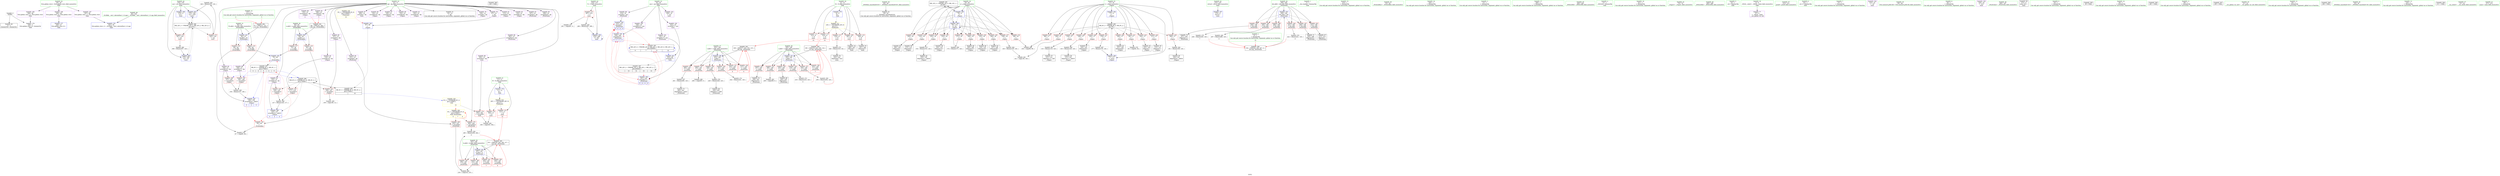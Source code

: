 digraph "SVFG" {
	label="SVFG";

	Node0x5573a78e81b0 [shape=record,color=grey,label="{NodeID: 0\nNullPtr}"];
	Node0x5573a78e81b0 -> Node0x5573a78f61d0[style=solid];
	Node0x5573a78e81b0 -> Node0x5573a78fdd70[style=solid];
	Node0x5573a78f9d60 [shape=record,color=grey,label="{NodeID: 263\n326 = Binary(325, 120, )\n}"];
	Node0x5573a78f9d60 -> Node0x5573a78f90b0[style=solid];
	Node0x5573a78fde70 [shape=record,color=blue,label="{NodeID: 180\n58\<--56\nn.addr\<--n\n_Z5checkRxx\n}"];
	Node0x5573a78fde70 -> Node0x5573a78fa980[style=dashed];
	Node0x5573a78fde70 -> Node0x5573a78faa50[style=dashed];
	Node0x5573a78f5990 [shape=record,color=purple,label="{NodeID: 97\n299\<--14\narrayidx\<--dp\nmain\n}"];
	Node0x5573a78f31a0 [shape=record,color=green,label="{NodeID: 14\n137\<--1\n\<--dummyObj\nCan only get source location for instruction, argument, global var or function.|{<s0>4|<s1>5}}"];
	Node0x5573a78f31a0:s0 -> Node0x5573a7927530[style=solid,color=red];
	Node0x5573a78f31a0:s1 -> Node0x5573a7927530[style=solid,color=red];
	Node0x5573a79271b0 [shape=record,color=black,label="{NodeID: 360\n330 = PHI()\n}"];
	Node0x5573a7906320 [shape=record,color=grey,label="{NodeID: 277\n291 = cmp(287, 9, )\n}"];
	Node0x5573a78f8a30 [shape=record,color=blue,label="{NodeID: 194\n214\<--216\narrayidx\<--\n_Z5solveiixi\n|{<s0>6|<s1>6|<s2>6|<s3>6}}"];
	Node0x5573a78f8a30:s0 -> Node0x5573a78f8a30[style=dashed,color=red];
	Node0x5573a78f8a30:s1 -> Node0x5573a78f8b00[style=dashed,color=red];
	Node0x5573a78f8a30:s2 -> Node0x5573a78f8bd0[style=dashed,color=red];
	Node0x5573a78f8a30:s3 -> Node0x5573a7912780[style=dashed,color=red];
	Node0x5573a78f5530 [shape=record,color=red,label="{NodeID: 111\n315\<--8\n\<--N\nmain\n|{<s0>14}}"];
	Node0x5573a78f5530:s0 -> Node0x5573a79276b0[style=solid,color=red];
	Node0x5573a78f3ec0 [shape=record,color=green,label="{NodeID: 28\n40\<--46\n_ZNSt8ios_base4InitD1Ev\<--_ZNSt8ios_base4InitD1Ev_field_insensitive\n}"];
	Node0x5573a78f3ec0 -> Node0x5573a78f64a0[style=solid];
	Node0x5573a7911d80 [shape=record,color=black,label="{NodeID: 291\nMR_10V_2 = PHI(MR_10V_4, MR_10V_1, )\npts\{80 \}\n}"];
	Node0x5573a7911d80 -> Node0x5573a78fe280[style=dashed];
	Node0x5573a78fb0d0 [shape=record,color=red,label="{NodeID: 125\n118\<--77\n\<--i\n_Z3gaov\n}"];
	Node0x5573a78fb0d0 -> Node0x5573a78f9a60[style=solid];
	Node0x5573a78f4b40 [shape=record,color=green,label="{NodeID: 42\n274\<--275\nretval\<--retval_field_insensitive\nmain\n}"];
	Node0x5573a78f4b40 -> Node0x5573a78f8ca0[style=solid];
	Node0x5573a78fbc30 [shape=record,color=red,label="{NodeID: 139\n153\<--79\n\<--j\n_Z3gaov\n}"];
	Node0x5573a78fbc30 -> Node0x5573a7905a20[style=solid];
	Node0x5573a78f6810 [shape=record,color=black,label="{NodeID: 56\n115\<--114\nidxprom9\<--\n_Z3gaov\n}"];
	Node0x5573a78fc790 [shape=record,color=red,label="{NodeID: 153\n208\<--195\n\<--r.addr\n_Z5solveiixi\n}"];
	Node0x5573a78fc790 -> Node0x5573a7906c20[style=solid];
	Node0x5573a78f7370 [shape=record,color=black,label="{NodeID: 70\n237\<--236\nidxprom11\<--\n_Z5solveiixi\n}"];
	Node0x5573a78fd2f0 [shape=record,color=red,label="{NodeID: 167\n249\<--199\n\<--idx.addr\n_Z5solveiixi\n}"];
	Node0x5573a78fd2f0 -> Node0x5573a78f7440[style=solid];
	Node0x5573a78f7ed0 [shape=record,color=purple,label="{NodeID: 84\n125\<--14\narrayidx14\<--dp\n_Z3gaov\n}"];
	Node0x5573a78f7ed0 -> Node0x5573a78fc040[style=solid];
	Node0x5573a78f7ed0 -> Node0x5573a78fe350[style=solid];
	Node0x5573a78f22a0 [shape=record,color=green,label="{NodeID: 1\n7\<--1\n__dso_handle\<--dummyObj\nGlob }"];
	Node0x5573a78f9ee0 [shape=record,color=grey,label="{NodeID: 264\n140 = Binary(139, 120, )\n}"];
	Node0x5573a78f9ee0 -> Node0x5573a7906920[style=solid];
	Node0x5573a78fdf40 [shape=record,color=blue,label="{NodeID: 181\n60\<--57\nM.addr\<--M\n_Z5checkRxx\n}"];
	Node0x5573a78fdf40 -> Node0x5573a78fab20[style=dashed];
	Node0x5573a78fdf40 -> Node0x5573a78fabf0[style=dashed];
	Node0x5573a78f5a60 [shape=record,color=purple,label="{NodeID: 98\n302\<--14\narrayidx4\<--dp\nmain\n}"];
	Node0x5573a78f5a60 -> Node0x5573a78fd8a0[style=solid];
	Node0x5573a78f3230 [shape=record,color=green,label="{NodeID: 15\n216\<--1\n\<--dummyObj\nCan only get source location for instruction, argument, global var or function.}"];
	Node0x5573a79272b0 [shape=record,color=black,label="{NodeID: 361\n56 = PHI(135, 166, )\n0th arg _Z5checkRxx }"];
	Node0x5573a79272b0 -> Node0x5573a78fde70[style=solid];
	Node0x5573a79064a0 [shape=record,color=grey,label="{NodeID: 278\n67 = cmp(65, 66, )\n}"];
	Node0x5573a78f8b00 [shape=record,color=blue,label="{NodeID: 195\n238\<--240\narrayidx12\<--\n_Z5solveiixi\n|{<s0>7|<s1>7|<s2>7|<s3>7}}"];
	Node0x5573a78f8b00:s0 -> Node0x5573a78f8a30[style=dashed,color=red];
	Node0x5573a78f8b00:s1 -> Node0x5573a78f8b00[style=dashed,color=red];
	Node0x5573a78f8b00:s2 -> Node0x5573a78f8bd0[style=dashed,color=red];
	Node0x5573a78f8b00:s3 -> Node0x5573a7912780[style=dashed,color=red];
	Node0x5573a78f5600 [shape=record,color=red,label="{NodeID: 112\n316\<--8\n\<--N\nmain\n|{<s0>14}}"];
	Node0x5573a78f5600:s0 -> Node0x5573a79279d0[style=solid,color=red];
	Node0x5573a78f3fc0 [shape=record,color=green,label="{NodeID: 29\n53\<--54\n_Z5checkRxx\<--_Z5checkRxx_field_insensitive\n}"];
	Node0x5573a7912280 [shape=record,color=black,label="{NodeID: 292\nMR_6V_3 = PHI(MR_6V_4, MR_6V_2, )\npts\{170000 \}\n|{|<s1>10}}"];
	Node0x5573a7912280 -> Node0x5573a7911380[style=dashed];
	Node0x5573a7912280:s1 -> Node0x5573a7919870[style=dashed,color=blue];
	Node0x5573a78fb1a0 [shape=record,color=red,label="{NodeID: 126\n129\<--77\n\<--i\n_Z3gaov\n}"];
	Node0x5573a78fb1a0 -> Node0x5573a78fa1e0[style=solid];
	Node0x5573a78f4c10 [shape=record,color=green,label="{NodeID: 43\n276\<--277\nT\<--T_field_insensitive\nmain\n}"];
	Node0x5573a78f4c10 -> Node0x5573a78fd630[style=solid];
	Node0x5573a78f4c10 -> Node0x5573a78f8e40[style=solid];
	Node0x5573a78fbd00 [shape=record,color=red,label="{NodeID: 140\n164\<--79\n\<--j\n_Z3gaov\n}"];
	Node0x5573a78fbd00 -> Node0x5573a78f7030[style=solid];
	Node0x5573a78f68e0 [shape=record,color=black,label="{NodeID: 57\n121\<--119\nidxprom11\<--add\n_Z3gaov\n}"];
	Node0x5573a78fc860 [shape=record,color=red,label="{NodeID: 154\n218\<--195\n\<--r.addr\n_Z5solveiixi\n}"];
	Node0x5573a78fc860 -> Node0x5573a7905d20[style=solid];
	Node0x5573a78f7440 [shape=record,color=black,label="{NodeID: 71\n250\<--249\nidxprom16\<--\n_Z5solveiixi\n}"];
	Node0x5573a78fd3c0 [shape=record,color=red,label="{NodeID: 168\n266\<--199\n\<--idx.addr\n_Z5solveiixi\n}"];
	Node0x5573a78fd3c0 -> Node0x5573a78fa660[style=solid];
	Node0x5573a78f7fa0 [shape=record,color=purple,label="{NodeID: 85\n132\<--14\narrayidx18\<--dp\n_Z3gaov\n}"];
	Node0x5573a78f2330 [shape=record,color=green,label="{NodeID: 2\n9\<--1\n\<--dummyObj\nCan only get source location for instruction, argument, global var or function.|{<s0>14}}"];
	Node0x5573a78f2330:s0 -> Node0x5573a7927fc0[style=solid,color=red];
	Node0x5573a78fa060 [shape=record,color=grey,label="{NodeID: 265\n158 = Binary(157, 149, )\n}"];
	Node0x5573a78fa060 -> Node0x5573a78fe420[style=solid];
	Node0x5573a78fe010 [shape=record,color=blue,label="{NodeID: 182\n70\<--69\n\<--\n_Z5checkRxx\n}"];
	Node0x5573a78fe010 -> Node0x5573a7910980[style=dashed];
	Node0x5573a78f5b30 [shape=record,color=purple,label="{NodeID: 99\n214\<--18\narrayidx\<--ans\n_Z5solveiixi\n}"];
	Node0x5573a78f5b30 -> Node0x5573a78f8a30[style=solid];
	Node0x5573a78f32c0 [shape=record,color=green,label="{NodeID: 16\n240\<--1\n\<--dummyObj\nCan only get source location for instruction, argument, global var or function.}"];
	Node0x5573a7927530 [shape=record,color=black,label="{NodeID: 362\n57 = PHI(137, 137, )\n1st arg _Z5checkRxx }"];
	Node0x5573a7927530 -> Node0x5573a78fdf40[style=solid];
	Node0x5573a7906620 [shape=record,color=grey,label="{NodeID: 279\n93 = cmp(92, 94, )\n}"];
	Node0x5573a78f8bd0 [shape=record,color=blue,label="{NodeID: 196\n251\<--216\narrayidx17\<--\n_Z5solveiixi\n|{<s0>8|<s1>8|<s2>8|<s3>8}}"];
	Node0x5573a78f8bd0:s0 -> Node0x5573a78f8a30[style=dashed,color=red];
	Node0x5573a78f8bd0:s1 -> Node0x5573a78f8b00[style=dashed,color=red];
	Node0x5573a78f8bd0:s2 -> Node0x5573a78f8bd0[style=dashed,color=red];
	Node0x5573a78f8bd0:s3 -> Node0x5573a7912780[style=dashed,color=red];
	Node0x5573a78f56d0 [shape=record,color=red,label="{NodeID: 113\n319\<--8\n\<--N\nmain\n}"];
	Node0x5573a78f56d0 -> Node0x5573a7905ba0[style=solid];
	Node0x5573a78f40c0 [shape=record,color=green,label="{NodeID: 30\n58\<--59\nn.addr\<--n.addr_field_insensitive\n_Z5checkRxx\n}"];
	Node0x5573a78f40c0 -> Node0x5573a78fa980[style=solid];
	Node0x5573a78f40c0 -> Node0x5573a78faa50[style=solid];
	Node0x5573a78f40c0 -> Node0x5573a78fde70[style=solid];
	Node0x5573a7912780 [shape=record,color=black,label="{NodeID: 293\nMR_22V_4 = PHI(MR_22V_8, MR_22V_3, MR_22V_6, MR_22V_1, )\npts\{200000 \}\n|{<s0>6|<s1>7|<s2>8|<s3>14}}"];
	Node0x5573a7912780:s0 -> Node0x5573a7912780[style=dashed,color=blue];
	Node0x5573a7912780:s1 -> Node0x5573a7912780[style=dashed,color=blue];
	Node0x5573a7912780:s2 -> Node0x5573a7912780[style=dashed,color=blue];
	Node0x5573a7912780:s3 -> Node0x5573a78f8fe0[style=dashed,color=blue];
	Node0x5573a78fb270 [shape=record,color=red,label="{NodeID: 127\n138\<--77\n\<--i\n_Z3gaov\n}"];
	Node0x5573a78fb270 -> Node0x5573a7906920[style=solid];
	Node0x5573a78f4ce0 [shape=record,color=green,label="{NodeID: 44\n278\<--279\ncas\<--cas_field_insensitive\nmain\n}"];
	Node0x5573a78f4ce0 -> Node0x5573a78fd700[style=solid];
	Node0x5573a78f4ce0 -> Node0x5573a78fd7d0[style=solid];
	Node0x5573a78f4ce0 -> Node0x5573a78f8d70[style=solid];
	Node0x5573a78f4ce0 -> Node0x5573a78f8f10[style=solid];
	Node0x5573a78f4ce0 -> Node0x5573a78f90b0[style=solid];
	Node0x5573a78fbdd0 [shape=record,color=red,label="{NodeID: 141\n171\<--79\n\<--j\n_Z3gaov\n}"];
	Node0x5573a78fbdd0 -> Node0x5573a7903690[style=solid];
	Node0x5573a78f69b0 [shape=record,color=black,label="{NodeID: 58\n124\<--123\nidxprom13\<--\n_Z3gaov\n}"];
	Node0x5573a78fc930 [shape=record,color=red,label="{NodeID: 155\n225\<--195\n\<--r.addr\n_Z5solveiixi\n}"];
	Node0x5573a78fc930 -> Node0x5573a78f71d0[style=solid];
	Node0x5573a78f7510 [shape=record,color=black,label="{NodeID: 72\n258\<--257\nidxprom19\<--\n_Z5solveiixi\n}"];
	Node0x5573a78fd490 [shape=record,color=red,label="{NodeID: 169\n232\<--231\n\<--arrayidx8\n_Z5solveiixi\n}"];
	Node0x5573a78fd490 -> Node0x5573a79070a0[style=solid];
	Node0x5573a78f8070 [shape=record,color=purple,label="{NodeID: 86\n135\<--14\narrayidx20\<--dp\n_Z3gaov\n|{<s0>4}}"];
	Node0x5573a78f8070:s0 -> Node0x5573a79272b0[style=solid,color=red];
	Node0x5573a78f23c0 [shape=record,color=green,label="{NodeID: 3\n12\<--1\n\<--dummyObj\nCan only get source location for instruction, argument, global var or function.}"];
	Node0x5573a78fa1e0 [shape=record,color=grey,label="{NodeID: 266\n130 = Binary(129, 120, )\n}"];
	Node0x5573a78fa1e0 -> Node0x5573a78f6a80[style=solid];
	Node0x5573a78fe0e0 [shape=record,color=blue,label="{NodeID: 183\n87\<--89\n\<--\n_Z3gaov\n}"];
	Node0x5573a78fe0e0 -> Node0x5573a7912280[style=dashed];
	Node0x5573a78f5c00 [shape=record,color=purple,label="{NodeID: 100\n238\<--18\narrayidx12\<--ans\n_Z5solveiixi\n}"];
	Node0x5573a78f5c00 -> Node0x5573a78f8b00[style=solid];
	Node0x5573a78f33c0 [shape=record,color=green,label="{NodeID: 17\n289\<--1\n\<--dummyObj\nCan only get source location for instruction, argument, global var or function.}"];
	Node0x5573a79276b0 [shape=record,color=black,label="{NodeID: 363\n189 = PHI(217, 242, 253, 315, )\n0th arg _Z5solveiixi }"];
	Node0x5573a79276b0 -> Node0x5573a78fe690[style=solid];
	Node0x5573a79067a0 [shape=record,color=grey,label="{NodeID: 280\n206 = cmp(205, 9, )\n}"];
	Node0x5573a78f8ca0 [shape=record,color=blue,label="{NodeID: 197\n274\<--9\nretval\<--\nmain\n}"];
	Node0x5573a78f57a0 [shape=record,color=red,label="{NodeID: 114\n304\<--11\n\<--K\nmain\n}"];
	Node0x5573a78f57a0 -> Node0x5573a7906aa0[style=solid];
	Node0x5573a78f4190 [shape=record,color=green,label="{NodeID: 31\n60\<--61\nM.addr\<--M.addr_field_insensitive\n_Z5checkRxx\n}"];
	Node0x5573a78f4190 -> Node0x5573a78fab20[style=solid];
	Node0x5573a78f4190 -> Node0x5573a78fabf0[style=solid];
	Node0x5573a78f4190 -> Node0x5573a78fdf40[style=solid];
	Node0x5573a78fb340 [shape=record,color=red,label="{NodeID: 128\n143\<--77\n\<--i\n_Z3gaov\n}"];
	Node0x5573a78fb340 -> Node0x5573a78f6c20[style=solid];
	Node0x5573a78f4db0 [shape=record,color=green,label="{NodeID: 45\n282\<--283\n_ZNSirsERi\<--_ZNSirsERi_field_insensitive\n}"];
	Node0x5573a78fbea0 [shape=record,color=red,label="{NodeID: 142\n108\<--107\n\<--arrayidx5\n_Z3gaov\n}"];
	Node0x5573a78fbea0 -> Node0x5573a7906f20[style=solid];
	Node0x5573a78f6a80 [shape=record,color=black,label="{NodeID: 59\n131\<--130\nidxprom17\<--add16\n_Z3gaov\n}"];
	Node0x5573a78fca00 [shape=record,color=red,label="{NodeID: 156\n243\<--195\n\<--r.addr\n_Z5solveiixi\n|{<s0>7}}"];
	Node0x5573a78fca00:s0 -> Node0x5573a79279d0[style=solid,color=red];
	Node0x5573a78f75e0 [shape=record,color=black,label="{NodeID: 73\n262\<--261\nidxprom22\<--sub21\n_Z5solveiixi\n}"];
	Node0x5573a78fd560 [shape=record,color=red,label="{NodeID: 170\n264\<--263\n\<--arrayidx23\n_Z5solveiixi\n}"];
	Node0x5573a78fd560 -> Node0x5573a7903390[style=solid];
	Node0x5573a78f8140 [shape=record,color=purple,label="{NodeID: 87\n145\<--14\narrayidx25\<--dp\n_Z3gaov\n}"];
	Node0x5573a78f2450 [shape=record,color=green,label="{NodeID: 4\n21\<--1\n_ZSt3cin\<--dummyObj\nGlob }"];
	Node0x5573a78fa360 [shape=record,color=grey,label="{NodeID: 267\n177 = Binary(176, 120, )\n}"];
	Node0x5573a78fa360 -> Node0x5573a78fe5c0[style=solid];
	Node0x5573a78fe1b0 [shape=record,color=blue,label="{NodeID: 184\n77\<--9\ni\<--\n_Z3gaov\n}"];
	Node0x5573a78fe1b0 -> Node0x5573a7911880[style=dashed];
	Node0x5573a78f5cd0 [shape=record,color=purple,label="{NodeID: 101\n251\<--18\narrayidx17\<--ans\n_Z5solveiixi\n}"];
	Node0x5573a78f5cd0 -> Node0x5573a78f8bd0[style=solid];
	Node0x5573a78f34c0 [shape=record,color=green,label="{NodeID: 18\n321\<--1\n\<--dummyObj\nCan only get source location for instruction, argument, global var or function.}"];
	Node0x5573a79279d0 [shape=record,color=black,label="{NodeID: 364\n190 = PHI(219, 243, 255, 316, )\n1st arg _Z5solveiixi }"];
	Node0x5573a79279d0 -> Node0x5573a78fe760[style=solid];
	Node0x5573a7906920 [shape=record,color=grey,label="{NodeID: 281\n141 = cmp(138, 140, )\n}"];
	Node0x5573a78f8d70 [shape=record,color=blue,label="{NodeID: 198\n278\<--9\ncas\<--\nmain\n}"];
	Node0x5573a78f8d70 -> Node0x5573a7913680[style=dashed];
	Node0x5573a78fa8b0 [shape=record,color=red,label="{NodeID: 115\n317\<--11\n\<--K\nmain\n|{<s0>14}}"];
	Node0x5573a78fa8b0:s0 -> Node0x5573a7927bd0[style=solid,color=red];
	Node0x5573a78f4260 [shape=record,color=green,label="{NodeID: 32\n74\<--75\n_Z3gaov\<--_Z3gaov_field_insensitive\n}"];
	Node0x5573a78fb410 [shape=record,color=red,label="{NodeID: 129\n150\<--77\n\<--i\n_Z3gaov\n}"];
	Node0x5573a78fb410 -> Node0x5573a78f6dc0[style=solid];
	Node0x5573a78f4eb0 [shape=record,color=green,label="{NodeID: 46\n295\<--296\n_ZNSirsERx\<--_ZNSirsERx_field_insensitive\n}"];
	Node0x5573a79158e0 [shape=record,color=yellow,style=double,label="{NodeID: 309\n6V_1 = ENCHI(MR_6V_0)\npts\{170000 \}\nFun[_Z5solveiixi]|{|<s2>6|<s3>7|<s4>8}}"];
	Node0x5573a79158e0 -> Node0x5573a78fd490[style=dashed];
	Node0x5573a79158e0 -> Node0x5573a78fd560[style=dashed];
	Node0x5573a79158e0:s2 -> Node0x5573a79158e0[style=dashed,color=red];
	Node0x5573a79158e0:s3 -> Node0x5573a79158e0[style=dashed,color=red];
	Node0x5573a79158e0:s4 -> Node0x5573a79158e0[style=dashed,color=red];
	Node0x5573a78fbf70 [shape=record,color=red,label="{NodeID: 143\n117\<--116\n\<--arrayidx10\n_Z3gaov\n}"];
	Node0x5573a78fbf70 -> Node0x5573a78fa4e0[style=solid];
	Node0x5573a78f6b50 [shape=record,color=black,label="{NodeID: 60\n134\<--133\nidxprom19\<--\n_Z3gaov\n}"];
	Node0x5573a78fcad0 [shape=record,color=red,label="{NodeID: 157\n254\<--195\n\<--r.addr\n_Z5solveiixi\n}"];
	Node0x5573a78fcad0 -> Node0x5573a7903810[style=solid];
	Node0x5573a78f76b0 [shape=record,color=black,label="{NodeID: 74\n298\<--297\nidxprom\<--\nmain\n}"];
	Node0x5573a78fd630 [shape=record,color=red,label="{NodeID: 171\n287\<--276\n\<--T\nmain\n}"];
	Node0x5573a78fd630 -> Node0x5573a7903210[style=solid];
	Node0x5573a78fd630 -> Node0x5573a7906320[style=solid];
	Node0x5573a78f8210 [shape=record,color=purple,label="{NodeID: 88\n148\<--14\narrayidx27\<--dp\n_Z3gaov\n}"];
	Node0x5573a78f8210 -> Node0x5573a78fc110[style=solid];
	Node0x5573a78f2c90 [shape=record,color=green,label="{NodeID: 5\n22\<--1\n.str\<--dummyObj\nGlob }"];
	Node0x5573a78fa4e0 [shape=record,color=grey,label="{NodeID: 268\n127 = Binary(126, 117, )\n}"];
	Node0x5573a78fa4e0 -> Node0x5573a78fe350[style=solid];
	Node0x5573a78fe280 [shape=record,color=blue,label="{NodeID: 185\n79\<--9\nj\<--\n_Z3gaov\n}"];
	Node0x5573a78fe280 -> Node0x5573a78fb680[style=dashed];
	Node0x5573a78fe280 -> Node0x5573a78fb750[style=dashed];
	Node0x5573a78fe280 -> Node0x5573a78fb820[style=dashed];
	Node0x5573a78fe280 -> Node0x5573a78fb8f0[style=dashed];
	Node0x5573a78fe280 -> Node0x5573a78fb9c0[style=dashed];
	Node0x5573a78fe280 -> Node0x5573a78fba90[style=dashed];
	Node0x5573a78fe280 -> Node0x5573a78fbb60[style=dashed];
	Node0x5573a78fe280 -> Node0x5573a78fbc30[style=dashed];
	Node0x5573a78fe280 -> Node0x5573a78fbd00[style=dashed];
	Node0x5573a78fe280 -> Node0x5573a78fbdd0[style=dashed];
	Node0x5573a78fe280 -> Node0x5573a78fe4f0[style=dashed];
	Node0x5573a78fe280 -> Node0x5573a7911d80[style=dashed];
	Node0x5573a78f5da0 [shape=record,color=purple,label="{NodeID: 102\n323\<--18\narrayidx7\<--ans\nmain\n}"];
	Node0x5573a78f5da0 -> Node0x5573a78f8fe0[style=solid];
	Node0x5573a78f35c0 [shape=record,color=green,label="{NodeID: 19\n4\<--6\n_ZStL8__ioinit\<--_ZStL8__ioinit_field_insensitive\nGlob }"];
	Node0x5573a78f35c0 -> Node0x5573a78f7920[style=solid];
	Node0x5573a7927bd0 [shape=record,color=black,label="{NodeID: 365\n191 = PHI(220, 244, 265, 317, )\n2nd arg _Z5solveiixi }"];
	Node0x5573a7927bd0 -> Node0x5573a78f8890[style=solid];
	Node0x5573a7906aa0 [shape=record,color=grey,label="{NodeID: 282\n305 = cmp(303, 304, )\n}"];
	Node0x5573a78f8e40 [shape=record,color=blue,label="{NodeID: 199\n276\<--288\nT\<--dec\nmain\n}"];
	Node0x5573a78f8e40 -> Node0x5573a78fd630[style=dashed];
	Node0x5573a78f8e40 -> Node0x5573a78f8e40[style=dashed];
	Node0x5573a78fa980 [shape=record,color=red,label="{NodeID: 116\n64\<--58\n\<--n.addr\n_Z5checkRxx\n}"];
	Node0x5573a78fa980 -> Node0x5573a78facc0[style=solid];
	Node0x5573a78f4360 [shape=record,color=green,label="{NodeID: 33\n77\<--78\ni\<--i_field_insensitive\n_Z3gaov\n}"];
	Node0x5573a78f4360 -> Node0x5573a78fad90[style=solid];
	Node0x5573a78f4360 -> Node0x5573a78fae60[style=solid];
	Node0x5573a78f4360 -> Node0x5573a78faf30[style=solid];
	Node0x5573a78f4360 -> Node0x5573a78fb000[style=solid];
	Node0x5573a78f4360 -> Node0x5573a78fb0d0[style=solid];
	Node0x5573a78f4360 -> Node0x5573a78fb1a0[style=solid];
	Node0x5573a78f4360 -> Node0x5573a78fb270[style=solid];
	Node0x5573a78f4360 -> Node0x5573a78fb340[style=solid];
	Node0x5573a78f4360 -> Node0x5573a78fb410[style=solid];
	Node0x5573a78f4360 -> Node0x5573a78fb4e0[style=solid];
	Node0x5573a78f4360 -> Node0x5573a78fb5b0[style=solid];
	Node0x5573a78f4360 -> Node0x5573a78fe1b0[style=solid];
	Node0x5573a78f4360 -> Node0x5573a78fe5c0[style=solid];
	Node0x5573a7913680 [shape=record,color=black,label="{NodeID: 296\nMR_32V_3 = PHI(MR_32V_5, MR_32V_2, MR_32V_4, )\npts\{279 \}\n}"];
	Node0x5573a7913680 -> Node0x5573a78fd700[style=dashed];
	Node0x5573a7913680 -> Node0x5573a78fd7d0[style=dashed];
	Node0x5573a7913680 -> Node0x5573a78f8f10[style=dashed];
	Node0x5573a7913680 -> Node0x5573a78f90b0[style=dashed];
	Node0x5573a78fb4e0 [shape=record,color=red,label="{NodeID: 130\n160\<--77\n\<--i\n_Z3gaov\n}"];
	Node0x5573a78fb4e0 -> Node0x5573a78f9be0[style=solid];
	Node0x5573a78f4fb0 [shape=record,color=green,label="{NodeID: 47\n312\<--313\nprintf\<--printf_field_insensitive\n}"];
	Node0x5573a78fc040 [shape=record,color=red,label="{NodeID: 144\n126\<--125\n\<--arrayidx14\n_Z3gaov\n}"];
	Node0x5573a78fc040 -> Node0x5573a78fa4e0[style=solid];
	Node0x5573a78f6c20 [shape=record,color=black,label="{NodeID: 61\n144\<--143\nidxprom24\<--\n_Z3gaov\n}"];
	Node0x5573a78fcba0 [shape=record,color=red,label="{NodeID: 158\n257\<--195\n\<--r.addr\n_Z5solveiixi\n}"];
	Node0x5573a78fcba0 -> Node0x5573a78f7510[style=solid];
	Node0x5573a78f7780 [shape=record,color=black,label="{NodeID: 75\n301\<--300\nidxprom3\<--\nmain\n}"];
	Node0x5573a7903210 [shape=record,color=grey,label="{NodeID: 255\n288 = Binary(287, 289, )\n}"];
	Node0x5573a7903210 -> Node0x5573a78f8e40[style=solid];
	Node0x5573a78fd700 [shape=record,color=red,label="{NodeID: 172\n307\<--278\n\<--cas\nmain\n}"];
	Node0x5573a78fd700 -> Node0x5573a78f98e0[style=solid];
	Node0x5573a78f82e0 [shape=record,color=purple,label="{NodeID: 89\n152\<--14\narrayidx29\<--dp\n_Z3gaov\n}"];
	Node0x5573a78f2d20 [shape=record,color=green,label="{NodeID: 6\n24\<--1\n.str.1\<--dummyObj\nGlob }"];
	Node0x5573a78fa660 [shape=record,color=grey,label="{NodeID: 269\n267 = Binary(266, 120, )\n|{<s0>8}}"];
	Node0x5573a78fa660:s0 -> Node0x5573a7927fc0[style=solid,color=red];
	Node0x5573a78fe350 [shape=record,color=blue,label="{NodeID: 186\n125\<--127\narrayidx14\<--add15\n_Z3gaov\n|{<s0>4|<s1>4|<s2>4}}"];
	Node0x5573a78fe350:s0 -> Node0x5573a78facc0[style=dashed,color=red];
	Node0x5573a78fe350:s1 -> Node0x5573a78fe010[style=dashed,color=red];
	Node0x5573a78fe350:s2 -> Node0x5573a7910980[style=dashed,color=red];
	Node0x5573a78f5e70 [shape=record,color=purple,label="{NodeID: 103\n329\<--18\n\<--ans\nmain\n}"];
	Node0x5573a78f36c0 [shape=record,color=green,label="{NodeID: 20\n8\<--10\nN\<--N_field_insensitive\nGlob }"];
	Node0x5573a78f36c0 -> Node0x5573a78f5390[style=solid];
	Node0x5573a78f36c0 -> Node0x5573a78f5460[style=solid];
	Node0x5573a78f36c0 -> Node0x5573a78f5530[style=solid];
	Node0x5573a78f36c0 -> Node0x5573a78f5600[style=solid];
	Node0x5573a78f36c0 -> Node0x5573a78f56d0[style=solid];
	Node0x5573a78f36c0 -> Node0x5573a78fd970[style=solid];
	Node0x5573a7927fc0 [shape=record,color=black,label="{NodeID: 366\n192 = PHI(222, 246, 267, 9, )\n3rd arg _Z5solveiixi }"];
	Node0x5573a7927fc0 -> Node0x5573a78f8960[style=solid];
	Node0x5573a7906c20 [shape=record,color=grey,label="{NodeID: 283\n209 = cmp(208, 9, )\n}"];
	Node0x5573a78f8f10 [shape=record,color=blue,label="{NodeID: 200\n278\<--308\ncas\<--inc\nmain\n}"];
	Node0x5573a78f8f10 -> Node0x5573a7913680[style=dashed];
	Node0x5573a78faa50 [shape=record,color=red,label="{NodeID: 117\n70\<--58\n\<--n.addr\n_Z5checkRxx\n}"];
	Node0x5573a78faa50 -> Node0x5573a78fe010[style=solid];
	Node0x5573a78f4430 [shape=record,color=green,label="{NodeID: 34\n79\<--80\nj\<--j_field_insensitive\n_Z3gaov\n}"];
	Node0x5573a78f4430 -> Node0x5573a78fb680[style=solid];
	Node0x5573a78f4430 -> Node0x5573a78fb750[style=solid];
	Node0x5573a78f4430 -> Node0x5573a78fb820[style=solid];
	Node0x5573a78f4430 -> Node0x5573a78fb8f0[style=solid];
	Node0x5573a78f4430 -> Node0x5573a78fb9c0[style=solid];
	Node0x5573a78f4430 -> Node0x5573a78fba90[style=solid];
	Node0x5573a78f4430 -> Node0x5573a78fbb60[style=solid];
	Node0x5573a78f4430 -> Node0x5573a78fbc30[style=solid];
	Node0x5573a78f4430 -> Node0x5573a78fbd00[style=solid];
	Node0x5573a78f4430 -> Node0x5573a78fbdd0[style=solid];
	Node0x5573a78f4430 -> Node0x5573a78fe280[style=solid];
	Node0x5573a78f4430 -> Node0x5573a78fe4f0[style=solid];
	Node0x5573a7913b80 [shape=record,color=black,label="{NodeID: 297\nMR_22V_2 = PHI(MR_22V_4, MR_22V_1, MR_22V_2, )\npts\{200000 \}\n|{|<s1>14|<s2>14|<s3>14|<s4>14}}"];
	Node0x5573a7913b80 -> Node0x5573a7913b80[style=dashed];
	Node0x5573a7913b80:s1 -> Node0x5573a78f8a30[style=dashed,color=red];
	Node0x5573a7913b80:s2 -> Node0x5573a78f8b00[style=dashed,color=red];
	Node0x5573a7913b80:s3 -> Node0x5573a78f8bd0[style=dashed,color=red];
	Node0x5573a7913b80:s4 -> Node0x5573a7912780[style=dashed,color=red];
	Node0x5573a78fb5b0 [shape=record,color=red,label="{NodeID: 131\n176\<--77\n\<--i\n_Z3gaov\n}"];
	Node0x5573a78fb5b0 -> Node0x5573a78fa360[style=solid];
	Node0x5573a78f60d0 [shape=record,color=green,label="{NodeID: 48\n28\<--342\n_GLOBAL__sub_I_elevenHust_3_0.cpp\<--_GLOBAL__sub_I_elevenHust_3_0.cpp_field_insensitive\n}"];
	Node0x5573a78f60d0 -> Node0x5573a78fdc70[style=solid];
	Node0x5573a7915aa0 [shape=record,color=yellow,style=double,label="{NodeID: 311\n24V_1 = ENCHI(MR_24V_0)\npts\{10 \}\nFun[main]}"];
	Node0x5573a7915aa0 -> Node0x5573a78f5390[style=dashed];
	Node0x5573a7915aa0 -> Node0x5573a78f5460[style=dashed];
	Node0x5573a7915aa0 -> Node0x5573a78f5530[style=dashed];
	Node0x5573a7915aa0 -> Node0x5573a78f5600[style=dashed];
	Node0x5573a7915aa0 -> Node0x5573a78f56d0[style=dashed];
	Node0x5573a78fc110 [shape=record,color=red,label="{NodeID: 145\n149\<--148\n\<--arrayidx27\n_Z3gaov\n}"];
	Node0x5573a78fc110 -> Node0x5573a78fa060[style=solid];
	Node0x5573a78f6cf0 [shape=record,color=black,label="{NodeID: 62\n147\<--146\nidxprom26\<--\n_Z3gaov\n}"];
	Node0x5573a78fcc70 [shape=record,color=red,label="{NodeID: 159\n220\<--197\n\<--k.addr\n_Z5solveiixi\n|{<s0>6}}"];
	Node0x5573a78fcc70:s0 -> Node0x5573a7927bd0[style=solid,color=red];
	Node0x5573a78f7850 [shape=record,color=black,label="{NodeID: 76\n322\<--320\nidxprom6\<--mul\nmain\n}"];
	Node0x5573a7903390 [shape=record,color=grey,label="{NodeID: 256\n265 = Binary(256, 264, )\n|{<s0>8}}"];
	Node0x5573a7903390:s0 -> Node0x5573a7927bd0[style=solid,color=red];
	Node0x5573a78fd7d0 [shape=record,color=red,label="{NodeID: 173\n325\<--278\n\<--cas\nmain\n}"];
	Node0x5573a78fd7d0 -> Node0x5573a78f9d60[style=solid];
	Node0x5573a78f83b0 [shape=record,color=purple,label="{NodeID: 90\n156\<--14\narrayidx32\<--dp\n_Z3gaov\n}"];
	Node0x5573a78f83b0 -> Node0x5573a78fc1e0[style=solid];
	Node0x5573a78f83b0 -> Node0x5573a78fe420[style=solid];
	Node0x5573a78f2db0 [shape=record,color=green,label="{NodeID: 7\n27\<--1\n\<--dummyObj\nCan only get source location for instruction, argument, global var or function.}"];
	Node0x5573a7919870 [shape=record,color=yellow,style=double,label="{NodeID: 353\n6V_2 = CSCHI(MR_6V_1)\npts\{170000 \}\nCS[]|{|<s1>14}}"];
	Node0x5573a7919870 -> Node0x5573a78fd8a0[style=dashed];
	Node0x5573a7919870:s1 -> Node0x5573a79158e0[style=dashed,color=red];
	Node0x5573a78fa7e0 [shape=record,color=grey,label="{NodeID: 270\n222 = Binary(221, 120, )\n|{<s0>6}}"];
	Node0x5573a78fa7e0:s0 -> Node0x5573a7927fc0[style=solid,color=red];
	Node0x5573a78fe420 [shape=record,color=blue,label="{NodeID: 187\n156\<--158\narrayidx32\<--add33\n_Z3gaov\n|{<s0>5|<s1>5|<s2>5}}"];
	Node0x5573a78fe420:s0 -> Node0x5573a78facc0[style=dashed,color=red];
	Node0x5573a78fe420:s1 -> Node0x5573a78fe010[style=dashed,color=red];
	Node0x5573a78fe420:s2 -> Node0x5573a7910980[style=dashed,color=red];
	Node0x5573a78f5f40 [shape=record,color=purple,label="{NodeID: 104\n310\<--22\n\<--.str\nmain\n}"];
	Node0x5573a78f37c0 [shape=record,color=green,label="{NodeID: 21\n11\<--13\nK\<--K_field_insensitive\nGlob }"];
	Node0x5573a78f37c0 -> Node0x5573a78f57a0[style=solid];
	Node0x5573a78f37c0 -> Node0x5573a78fa8b0[style=solid];
	Node0x5573a78f37c0 -> Node0x5573a78fda70[style=solid];
	Node0x5573a7906da0 [shape=record,color=grey,label="{NodeID: 284\n100 = cmp(98, 99, )\n}"];
	Node0x5573a78f8fe0 [shape=record,color=blue,label="{NodeID: 201\n323\<--82\narrayidx7\<--\nmain\n}"];
	Node0x5573a78f8fe0 -> Node0x5573a7913b80[style=dashed];
	Node0x5573a78fab20 [shape=record,color=red,label="{NodeID: 118\n66\<--60\n\<--M.addr\n_Z5checkRxx\n}"];
	Node0x5573a78fab20 -> Node0x5573a79064a0[style=solid];
	Node0x5573a78f4500 [shape=record,color=green,label="{NodeID: 35\n85\<--86\nllvm.memset.p0i8.i64\<--llvm.memset.p0i8.i64_field_insensitive\n}"];
	Node0x5573a78fb680 [shape=record,color=red,label="{NodeID: 132\n98\<--79\n\<--j\n_Z3gaov\n}"];
	Node0x5573a78fb680 -> Node0x5573a7906da0[style=solid];
	Node0x5573a78f61d0 [shape=record,color=black,label="{NodeID: 49\n2\<--3\ndummyVal\<--dummyVal\n}"];
	Node0x5573a79163c0 [shape=record,color=yellow,style=double,label="{NodeID: 312\n26V_1 = ENCHI(MR_26V_0)\npts\{13 \}\nFun[main]}"];
	Node0x5573a79163c0 -> Node0x5573a78f57a0[style=dashed];
	Node0x5573a79163c0 -> Node0x5573a78fa8b0[style=dashed];
	Node0x5573a78fc1e0 [shape=record,color=red,label="{NodeID: 146\n157\<--156\n\<--arrayidx32\n_Z3gaov\n}"];
	Node0x5573a78fc1e0 -> Node0x5573a78fa060[style=solid];
	Node0x5573a78f6dc0 [shape=record,color=black,label="{NodeID: 63\n151\<--150\nidxprom28\<--\n_Z3gaov\n}"];
	Node0x5573a78fcd40 [shape=record,color=red,label="{NodeID: 160\n233\<--197\n\<--k.addr\n_Z5solveiixi\n}"];
	Node0x5573a78fcd40 -> Node0x5573a79070a0[style=solid];
	Node0x5573a78f7920 [shape=record,color=purple,label="{NodeID: 77\n37\<--4\n\<--_ZStL8__ioinit\n__cxx_global_var_init\n}"];
	Node0x5573a7903510 [shape=record,color=grey,label="{NodeID: 257\n261 = Binary(260, 120, )\n}"];
	Node0x5573a7903510 -> Node0x5573a78f75e0[style=solid];
	Node0x5573a78fd8a0 [shape=record,color=red,label="{NodeID: 174\n303\<--302\n\<--arrayidx4\nmain\n}"];
	Node0x5573a78fd8a0 -> Node0x5573a7906aa0[style=solid];
	Node0x5573a78f8480 [shape=record,color=purple,label="{NodeID: 91\n163\<--14\narrayidx36\<--dp\n_Z3gaov\n}"];
	Node0x5573a78f2e40 [shape=record,color=green,label="{NodeID: 8\n82\<--1\n\<--dummyObj\nCan only get source location for instruction, argument, global var or function.}"];
	Node0x5573a7905a20 [shape=record,color=grey,label="{NodeID: 271\n154 = Binary(153, 120, )\n}"];
	Node0x5573a7905a20 -> Node0x5573a78f6e90[style=solid];
	Node0x5573a78fe4f0 [shape=record,color=blue,label="{NodeID: 188\n79\<--172\nj\<--inc\n_Z3gaov\n}"];
	Node0x5573a78fe4f0 -> Node0x5573a78fb680[style=dashed];
	Node0x5573a78fe4f0 -> Node0x5573a78fb750[style=dashed];
	Node0x5573a78fe4f0 -> Node0x5573a78fb820[style=dashed];
	Node0x5573a78fe4f0 -> Node0x5573a78fb8f0[style=dashed];
	Node0x5573a78fe4f0 -> Node0x5573a78fb9c0[style=dashed];
	Node0x5573a78fe4f0 -> Node0x5573a78fba90[style=dashed];
	Node0x5573a78fe4f0 -> Node0x5573a78fbb60[style=dashed];
	Node0x5573a78fe4f0 -> Node0x5573a78fbc30[style=dashed];
	Node0x5573a78fe4f0 -> Node0x5573a78fbd00[style=dashed];
	Node0x5573a78fe4f0 -> Node0x5573a78fbdd0[style=dashed];
	Node0x5573a78fe4f0 -> Node0x5573a78fe4f0[style=dashed];
	Node0x5573a78fe4f0 -> Node0x5573a7911d80[style=dashed];
	Node0x5573a78f6010 [shape=record,color=purple,label="{NodeID: 105\n328\<--24\n\<--.str.1\nmain\n}"];
	Node0x5573a78f38c0 [shape=record,color=green,label="{NodeID: 22\n14\<--17\ndp\<--dp_field_insensitive\nGlob }"];
	Node0x5573a78f38c0 -> Node0x5573a78f63a0[style=solid];
	Node0x5573a78f38c0 -> Node0x5573a78f79f0[style=solid];
	Node0x5573a78f38c0 -> Node0x5573a78f7ac0[style=solid];
	Node0x5573a78f38c0 -> Node0x5573a78f7b90[style=solid];
	Node0x5573a78f38c0 -> Node0x5573a78f7c60[style=solid];
	Node0x5573a78f38c0 -> Node0x5573a78f7d30[style=solid];
	Node0x5573a78f38c0 -> Node0x5573a78f7e00[style=solid];
	Node0x5573a78f38c0 -> Node0x5573a78f7ed0[style=solid];
	Node0x5573a78f38c0 -> Node0x5573a78f7fa0[style=solid];
	Node0x5573a78f38c0 -> Node0x5573a78f8070[style=solid];
	Node0x5573a78f38c0 -> Node0x5573a78f8140[style=solid];
	Node0x5573a78f38c0 -> Node0x5573a78f8210[style=solid];
	Node0x5573a78f38c0 -> Node0x5573a78f82e0[style=solid];
	Node0x5573a78f38c0 -> Node0x5573a78f83b0[style=solid];
	Node0x5573a78f38c0 -> Node0x5573a78f8480[style=solid];
	Node0x5573a78f38c0 -> Node0x5573a78f8550[style=solid];
	Node0x5573a78f38c0 -> Node0x5573a78f8620[style=solid];
	Node0x5573a78f38c0 -> Node0x5573a78f86f0[style=solid];
	Node0x5573a78f38c0 -> Node0x5573a78f87c0[style=solid];
	Node0x5573a78f38c0 -> Node0x5573a78f58c0[style=solid];
	Node0x5573a78f38c0 -> Node0x5573a78f5990[style=solid];
	Node0x5573a78f38c0 -> Node0x5573a78f5a60[style=solid];
	Node0x5573a7906f20 [shape=record,color=grey,label="{NodeID: 285\n109 = cmp(108, 12, )\n}"];
	Node0x5573a78f90b0 [shape=record,color=blue,label="{NodeID: 202\n278\<--326\ncas\<--inc8\nmain\n}"];
	Node0x5573a78f90b0 -> Node0x5573a7913680[style=dashed];
	Node0x5573a78fabf0 [shape=record,color=red,label="{NodeID: 119\n69\<--60\n\<--M.addr\n_Z5checkRxx\n}"];
	Node0x5573a78fabf0 -> Node0x5573a78fe010[style=solid];
	Node0x5573a78f4600 [shape=record,color=green,label="{NodeID: 36\n186\<--187\n_Z5solveiixi\<--_Z5solveiixi_field_insensitive\n}"];
	Node0x5573a78fb750 [shape=record,color=red,label="{NodeID: 133\n105\<--79\n\<--j\n_Z3gaov\n}"];
	Node0x5573a78fb750 -> Node0x5573a78f6670[style=solid];
	Node0x5573a78f62d0 [shape=record,color=black,label="{NodeID: 50\n273\<--9\nmain_ret\<--\nmain\n}"];
	Node0x5573a78fc2b0 [shape=record,color=red,label="{NodeID: 147\n205\<--193\n\<--l.addr\n_Z5solveiixi\n}"];
	Node0x5573a78fc2b0 -> Node0x5573a79067a0[style=solid];
	Node0x5573a78f6e90 [shape=record,color=black,label="{NodeID: 64\n155\<--154\nidxprom31\<--add30\n_Z3gaov\n}"];
	Node0x5573a78fce10 [shape=record,color=red,label="{NodeID: 161\n244\<--197\n\<--k.addr\n_Z5solveiixi\n|{<s0>7}}"];
	Node0x5573a78fce10:s0 -> Node0x5573a7927bd0[style=solid,color=red];
	Node0x5573a78f79f0 [shape=record,color=purple,label="{NodeID: 78\n87\<--14\n\<--dp\n_Z3gaov\n}"];
	Node0x5573a78f79f0 -> Node0x5573a78fe0e0[style=solid];
	Node0x5573a7903690 [shape=record,color=grey,label="{NodeID: 258\n172 = Binary(171, 120, )\n}"];
	Node0x5573a7903690 -> Node0x5573a78fe4f0[style=solid];
	Node0x5573a78fd970 [shape=record,color=blue,label="{NodeID: 175\n8\<--9\nN\<--\nGlob }"];
	Node0x5573a78fd970 -> Node0x5573a7915aa0[style=dashed];
	Node0x5573a78f8550 [shape=record,color=purple,label="{NodeID: 92\n166\<--14\narrayidx38\<--dp\n_Z3gaov\n|{<s0>5}}"];
	Node0x5573a78f8550:s0 -> Node0x5573a79272b0[style=solid,color=red];
	Node0x5573a78f2ed0 [shape=record,color=green,label="{NodeID: 9\n83\<--1\n\<--dummyObj\nCan only get source location for instruction, argument, global var or function.}"];
	Node0x5573a7926cb0 [shape=record,color=black,label="{NodeID: 355\n38 = PHI()\n}"];
	Node0x5573a7905ba0 [shape=record,color=grey,label="{NodeID: 272\n320 = Binary(319, 321, )\n}"];
	Node0x5573a7905ba0 -> Node0x5573a78f7850[style=solid];
	Node0x5573a78fe5c0 [shape=record,color=blue,label="{NodeID: 189\n77\<--177\ni\<--inc41\n_Z3gaov\n}"];
	Node0x5573a78fe5c0 -> Node0x5573a7911880[style=dashed];
	Node0x5573a78f50c0 [shape=record,color=purple,label="{NodeID: 106\n346\<--26\nllvm.global_ctors_0\<--llvm.global_ctors\nGlob }"];
	Node0x5573a78f50c0 -> Node0x5573a78fdb70[style=solid];
	Node0x5573a78f39c0 [shape=record,color=green,label="{NodeID: 23\n18\<--20\nans\<--ans_field_insensitive\nGlob }"];
	Node0x5573a78f39c0 -> Node0x5573a78f5b30[style=solid];
	Node0x5573a78f39c0 -> Node0x5573a78f5c00[style=solid];
	Node0x5573a78f39c0 -> Node0x5573a78f5cd0[style=solid];
	Node0x5573a78f39c0 -> Node0x5573a78f5da0[style=solid];
	Node0x5573a78f39c0 -> Node0x5573a78f5e70[style=solid];
	Node0x5573a79070a0 [shape=record,color=grey,label="{NodeID: 286\n234 = cmp(232, 233, )\n}"];
	Node0x5573a78facc0 [shape=record,color=red,label="{NodeID: 120\n65\<--64\n\<--\n_Z5checkRxx\n}"];
	Node0x5573a78facc0 -> Node0x5573a79064a0[style=solid];
	Node0x5573a78f4700 [shape=record,color=green,label="{NodeID: 37\n193\<--194\nl.addr\<--l.addr_field_insensitive\n_Z5solveiixi\n}"];
	Node0x5573a78f4700 -> Node0x5573a78fc2b0[style=solid];
	Node0x5573a78f4700 -> Node0x5573a78fc380[style=solid];
	Node0x5573a78f4700 -> Node0x5573a78fc450[style=solid];
	Node0x5573a78f4700 -> Node0x5573a78fc520[style=solid];
	Node0x5573a78f4700 -> Node0x5573a78fc5f0[style=solid];
	Node0x5573a78f4700 -> Node0x5573a78fc6c0[style=solid];
	Node0x5573a78f4700 -> Node0x5573a78fe690[style=solid];
	Node0x5573a78fb820 [shape=record,color=red,label="{NodeID: 134\n114\<--79\n\<--j\n_Z3gaov\n}"];
	Node0x5573a78fb820 -> Node0x5573a78f6810[style=solid];
	Node0x5573a78f63a0 [shape=record,color=black,label="{NodeID: 51\n16\<--14\n\<--dp\nCan only get source location for instruction, argument, global var or function.}"];
	Node0x5573a78fc380 [shape=record,color=red,label="{NodeID: 148\n217\<--193\n\<--l.addr\n_Z5solveiixi\n|{<s0>6}}"];
	Node0x5573a78fc380:s0 -> Node0x5573a79276b0[style=solid,color=red];
	Node0x5573a78f6f60 [shape=record,color=black,label="{NodeID: 65\n162\<--161\nidxprom35\<--add34\n_Z3gaov\n}"];
	Node0x5573a78fcee0 [shape=record,color=red,label="{NodeID: 162\n256\<--197\n\<--k.addr\n_Z5solveiixi\n}"];
	Node0x5573a78fcee0 -> Node0x5573a7903390[style=solid];
	Node0x5573a78f7ac0 [shape=record,color=purple,label="{NodeID: 79\n104\<--14\narrayidx\<--dp\n_Z3gaov\n}"];
	Node0x5573a7903810 [shape=record,color=grey,label="{NodeID: 259\n255 = Binary(254, 120, )\n|{<s0>8}}"];
	Node0x5573a7903810:s0 -> Node0x5573a79279d0[style=solid,color=red];
	Node0x5573a78fda70 [shape=record,color=blue,label="{NodeID: 176\n11\<--12\nK\<--\nGlob }"];
	Node0x5573a78fda70 -> Node0x5573a79163c0[style=dashed];
	Node0x5573a78f8620 [shape=record,color=purple,label="{NodeID: 93\n227\<--14\narrayidx5\<--dp\n_Z5solveiixi\n}"];
	Node0x5573a78f2f60 [shape=record,color=green,label="{NodeID: 10\n84\<--1\n\<--dummyObj\nCan only get source location for instruction, argument, global var or function.}"];
	Node0x5573a7926db0 [shape=record,color=black,label="{NodeID: 356\n281 = PHI()\n}"];
	Node0x5573a7905d20 [shape=record,color=grey,label="{NodeID: 273\n219 = Binary(218, 120, )\n|{<s0>6}}"];
	Node0x5573a7905d20:s0 -> Node0x5573a79279d0[style=solid,color=red];
	Node0x5573a78fe690 [shape=record,color=blue,label="{NodeID: 190\n193\<--189\nl.addr\<--l\n_Z5solveiixi\n}"];
	Node0x5573a78fe690 -> Node0x5573a78fc2b0[style=dashed];
	Node0x5573a78fe690 -> Node0x5573a78fc380[style=dashed];
	Node0x5573a78fe690 -> Node0x5573a78fc450[style=dashed];
	Node0x5573a78fe690 -> Node0x5573a78fc520[style=dashed];
	Node0x5573a78fe690 -> Node0x5573a78fc5f0[style=dashed];
	Node0x5573a78fe690 -> Node0x5573a78fc6c0[style=dashed];
	Node0x5573a78f5190 [shape=record,color=purple,label="{NodeID: 107\n347\<--26\nllvm.global_ctors_1\<--llvm.global_ctors\nGlob }"];
	Node0x5573a78f5190 -> Node0x5573a78fdc70[style=solid];
	Node0x5573a78f3ac0 [shape=record,color=green,label="{NodeID: 24\n26\<--30\nllvm.global_ctors\<--llvm.global_ctors_field_insensitive\nGlob }"];
	Node0x5573a78f3ac0 -> Node0x5573a78f50c0[style=solid];
	Node0x5573a78f3ac0 -> Node0x5573a78f5190[style=solid];
	Node0x5573a78f3ac0 -> Node0x5573a78f5290[style=solid];
	Node0x5573a7910980 [shape=record,color=black,label="{NodeID: 287\nMR_6V_3 = PHI(MR_6V_2, MR_6V_1, )\npts\{170000 \}\n|{<s0>4|<s1>4|<s2>4|<s3>4|<s4>5}}"];
	Node0x5573a7910980:s0 -> Node0x5573a78fc110[style=dashed,color=blue];
	Node0x5573a7910980:s1 -> Node0x5573a78fc1e0[style=dashed,color=blue];
	Node0x5573a7910980:s2 -> Node0x5573a78fe420[style=dashed,color=blue];
	Node0x5573a7910980:s3 -> Node0x5573a7911380[style=dashed,color=blue];
	Node0x5573a7910980:s4 -> Node0x5573a7911380[style=dashed,color=blue];
	Node0x5573a78fad90 [shape=record,color=red,label="{NodeID: 121\n92\<--77\n\<--i\n_Z3gaov\n}"];
	Node0x5573a78fad90 -> Node0x5573a7906620[style=solid];
	Node0x5573a78f47d0 [shape=record,color=green,label="{NodeID: 38\n195\<--196\nr.addr\<--r.addr_field_insensitive\n_Z5solveiixi\n}"];
	Node0x5573a78f47d0 -> Node0x5573a78fc790[style=solid];
	Node0x5573a78f47d0 -> Node0x5573a78fc860[style=solid];
	Node0x5573a78f47d0 -> Node0x5573a78fc930[style=solid];
	Node0x5573a78f47d0 -> Node0x5573a78fca00[style=solid];
	Node0x5573a78f47d0 -> Node0x5573a78fcad0[style=solid];
	Node0x5573a78f47d0 -> Node0x5573a78fcba0[style=solid];
	Node0x5573a78f47d0 -> Node0x5573a78fe760[style=solid];
	Node0x5573a78fb8f0 [shape=record,color=red,label="{NodeID: 135\n123\<--79\n\<--j\n_Z3gaov\n}"];
	Node0x5573a78fb8f0 -> Node0x5573a78f69b0[style=solid];
	Node0x5573a78f64a0 [shape=record,color=black,label="{NodeID: 52\n39\<--40\n\<--_ZNSt8ios_base4InitD1Ev\nCan only get source location for instruction, argument, global var or function.}"];
	Node0x5573a78fc450 [shape=record,color=red,label="{NodeID: 149\n228\<--193\n\<--l.addr\n_Z5solveiixi\n}"];
	Node0x5573a78fc450 -> Node0x5573a79061a0[style=solid];
	Node0x5573a78f7030 [shape=record,color=black,label="{NodeID: 66\n165\<--164\nidxprom37\<--\n_Z3gaov\n}"];
	Node0x5573a78fcfb0 [shape=record,color=red,label="{NodeID: 163\n212\<--199\n\<--idx.addr\n_Z5solveiixi\n}"];
	Node0x5573a78fcfb0 -> Node0x5573a78f7100[style=solid];
	Node0x5573a78f7b90 [shape=record,color=purple,label="{NodeID: 80\n107\<--14\narrayidx5\<--dp\n_Z3gaov\n}"];
	Node0x5573a78f7b90 -> Node0x5573a78fbea0[style=solid];
	Node0x5573a78f98e0 [shape=record,color=grey,label="{NodeID: 260\n308 = Binary(307, 120, )\n}"];
	Node0x5573a78f98e0 -> Node0x5573a78f8f10[style=solid];
	Node0x5573a78fdb70 [shape=record,color=blue,label="{NodeID: 177\n346\<--27\nllvm.global_ctors_0\<--\nGlob }"];
	Node0x5573a78f86f0 [shape=record,color=purple,label="{NodeID: 94\n231\<--14\narrayidx8\<--dp\n_Z5solveiixi\n}"];
	Node0x5573a78f86f0 -> Node0x5573a78fd490[style=solid];
	Node0x5573a78f2ff0 [shape=record,color=green,label="{NodeID: 11\n89\<--1\n\<--dummyObj\nCan only get source location for instruction, argument, global var or function.}"];
	Node0x5573a7926eb0 [shape=record,color=black,label="{NodeID: 357\n293 = PHI()\n}"];
	Node0x5573a7905ea0 [shape=record,color=grey,label="{NodeID: 274\n242 = Binary(241, 120, )\n|{<s0>7}}"];
	Node0x5573a7905ea0:s0 -> Node0x5573a79276b0[style=solid,color=red];
	Node0x5573a78fe760 [shape=record,color=blue,label="{NodeID: 191\n195\<--190\nr.addr\<--r\n_Z5solveiixi\n}"];
	Node0x5573a78fe760 -> Node0x5573a78fc790[style=dashed];
	Node0x5573a78fe760 -> Node0x5573a78fc860[style=dashed];
	Node0x5573a78fe760 -> Node0x5573a78fc930[style=dashed];
	Node0x5573a78fe760 -> Node0x5573a78fca00[style=dashed];
	Node0x5573a78fe760 -> Node0x5573a78fcad0[style=dashed];
	Node0x5573a78fe760 -> Node0x5573a78fcba0[style=dashed];
	Node0x5573a78f5290 [shape=record,color=purple,label="{NodeID: 108\n348\<--26\nllvm.global_ctors_2\<--llvm.global_ctors\nGlob }"];
	Node0x5573a78f5290 -> Node0x5573a78fdd70[style=solid];
	Node0x5573a78f3bc0 [shape=record,color=green,label="{NodeID: 25\n31\<--32\n__cxx_global_var_init\<--__cxx_global_var_init_field_insensitive\n}"];
	Node0x5573a78fae60 [shape=record,color=red,label="{NodeID: 122\n99\<--77\n\<--i\n_Z3gaov\n}"];
	Node0x5573a78fae60 -> Node0x5573a7906da0[style=solid];
	Node0x5573a78f48a0 [shape=record,color=green,label="{NodeID: 39\n197\<--198\nk.addr\<--k.addr_field_insensitive\n_Z5solveiixi\n}"];
	Node0x5573a78f48a0 -> Node0x5573a78fcc70[style=solid];
	Node0x5573a78f48a0 -> Node0x5573a78fcd40[style=solid];
	Node0x5573a78f48a0 -> Node0x5573a78fce10[style=solid];
	Node0x5573a78f48a0 -> Node0x5573a78fcee0[style=solid];
	Node0x5573a78f48a0 -> Node0x5573a78f8890[style=solid];
	Node0x5573a78fb9c0 [shape=record,color=red,label="{NodeID: 136\n133\<--79\n\<--j\n_Z3gaov\n}"];
	Node0x5573a78fb9c0 -> Node0x5573a78f6b50[style=solid];
	Node0x5573a78f65a0 [shape=record,color=black,label="{NodeID: 53\n103\<--102\nidxprom\<--\n_Z3gaov\n}"];
	Node0x5573a7916740 [shape=record,color=yellow,style=double,label="{NodeID: 316\n6V_1 = ENCHI(MR_6V_0)\npts\{170000 \}\nFun[main]|{<s0>10}}"];
	Node0x5573a7916740:s0 -> Node0x5573a78fe0e0[style=dashed,color=red];
	Node0x5573a78fc520 [shape=record,color=red,label="{NodeID: 150\n241\<--193\n\<--l.addr\n_Z5solveiixi\n}"];
	Node0x5573a78fc520 -> Node0x5573a7905ea0[style=solid];
	Node0x5573a78f7100 [shape=record,color=black,label="{NodeID: 67\n213\<--212\nidxprom\<--\n_Z5solveiixi\n}"];
	Node0x5573a78fd080 [shape=record,color=red,label="{NodeID: 164\n221\<--199\n\<--idx.addr\n_Z5solveiixi\n}"];
	Node0x5573a78fd080 -> Node0x5573a78fa7e0[style=solid];
	Node0x5573a78f7c60 [shape=record,color=purple,label="{NodeID: 81\n113\<--14\narrayidx8\<--dp\n_Z3gaov\n}"];
	Node0x5573a78f9a60 [shape=record,color=grey,label="{NodeID: 261\n119 = Binary(118, 120, )\n}"];
	Node0x5573a78f9a60 -> Node0x5573a78f68e0[style=solid];
	Node0x5573a78fdc70 [shape=record,color=blue,label="{NodeID: 178\n347\<--28\nllvm.global_ctors_1\<--_GLOBAL__sub_I_elevenHust_3_0.cpp\nGlob }"];
	Node0x5573a78f87c0 [shape=record,color=purple,label="{NodeID: 95\n259\<--14\narrayidx20\<--dp\n_Z5solveiixi\n}"];
	Node0x5573a78f3080 [shape=record,color=green,label="{NodeID: 12\n94\<--1\n\<--dummyObj\nCan only get source location for instruction, argument, global var or function.}"];
	Node0x5573a7927010 [shape=record,color=black,label="{NodeID: 358\n294 = PHI()\n}"];
	Node0x5573a7906020 [shape=record,color=grey,label="{NodeID: 275\n246 = Binary(245, 120, )\n|{<s0>7}}"];
	Node0x5573a7906020:s0 -> Node0x5573a7927fc0[style=solid,color=red];
	Node0x5573a78f8890 [shape=record,color=blue,label="{NodeID: 192\n197\<--191\nk.addr\<--k\n_Z5solveiixi\n}"];
	Node0x5573a78f8890 -> Node0x5573a78fcc70[style=dashed];
	Node0x5573a78f8890 -> Node0x5573a78fcd40[style=dashed];
	Node0x5573a78f8890 -> Node0x5573a78fce10[style=dashed];
	Node0x5573a78f8890 -> Node0x5573a78fcee0[style=dashed];
	Node0x5573a78f5390 [shape=record,color=red,label="{NodeID: 109\n297\<--8\n\<--N\nmain\n}"];
	Node0x5573a78f5390 -> Node0x5573a78f76b0[style=solid];
	Node0x5573a78f3cc0 [shape=record,color=green,label="{NodeID: 26\n35\<--36\n_ZNSt8ios_base4InitC1Ev\<--_ZNSt8ios_base4InitC1Ev_field_insensitive\n}"];
	Node0x5573a7911380 [shape=record,color=black,label="{NodeID: 289\nMR_6V_4 = PHI(MR_6V_10, MR_6V_3, )\npts\{170000 \}\n}"];
	Node0x5573a7911380 -> Node0x5573a78fbea0[style=dashed];
	Node0x5573a7911380 -> Node0x5573a78fbf70[style=dashed];
	Node0x5573a7911380 -> Node0x5573a78fc040[style=dashed];
	Node0x5573a7911380 -> Node0x5573a78fe350[style=dashed];
	Node0x5573a7911380 -> Node0x5573a7911380[style=dashed];
	Node0x5573a7911380 -> Node0x5573a7912280[style=dashed];
	Node0x5573a78faf30 [shape=record,color=red,label="{NodeID: 123\n102\<--77\n\<--i\n_Z3gaov\n}"];
	Node0x5573a78faf30 -> Node0x5573a78f65a0[style=solid];
	Node0x5573a78f4970 [shape=record,color=green,label="{NodeID: 40\n199\<--200\nidx.addr\<--idx.addr_field_insensitive\n_Z5solveiixi\n}"];
	Node0x5573a78f4970 -> Node0x5573a78fcfb0[style=solid];
	Node0x5573a78f4970 -> Node0x5573a78fd080[style=solid];
	Node0x5573a78f4970 -> Node0x5573a78fd150[style=solid];
	Node0x5573a78f4970 -> Node0x5573a78fd220[style=solid];
	Node0x5573a78f4970 -> Node0x5573a78fd2f0[style=solid];
	Node0x5573a78f4970 -> Node0x5573a78fd3c0[style=solid];
	Node0x5573a78f4970 -> Node0x5573a78f8960[style=solid];
	Node0x5573a78fba90 [shape=record,color=red,label="{NodeID: 137\n139\<--79\n\<--j\n_Z3gaov\n}"];
	Node0x5573a78fba90 -> Node0x5573a78f9ee0[style=solid];
	Node0x5573a78f6670 [shape=record,color=black,label="{NodeID: 54\n106\<--105\nidxprom4\<--\n_Z3gaov\n}"];
	Node0x5573a78fc5f0 [shape=record,color=red,label="{NodeID: 151\n253\<--193\n\<--l.addr\n_Z5solveiixi\n|{<s0>8}}"];
	Node0x5573a78fc5f0:s0 -> Node0x5573a79276b0[style=solid,color=red];
	Node0x5573a78f71d0 [shape=record,color=black,label="{NodeID: 68\n226\<--225\nidxprom4\<--\n_Z5solveiixi\n}"];
	Node0x5573a78fd150 [shape=record,color=red,label="{NodeID: 165\n236\<--199\n\<--idx.addr\n_Z5solveiixi\n}"];
	Node0x5573a78fd150 -> Node0x5573a78f7370[style=solid];
	Node0x5573a78f7d30 [shape=record,color=purple,label="{NodeID: 82\n116\<--14\narrayidx10\<--dp\n_Z3gaov\n}"];
	Node0x5573a78f7d30 -> Node0x5573a78fbf70[style=solid];
	Node0x5573a78f9be0 [shape=record,color=grey,label="{NodeID: 262\n161 = Binary(160, 120, )\n}"];
	Node0x5573a78f9be0 -> Node0x5573a78f6f60[style=solid];
	Node0x5573a78fdd70 [shape=record,color=blue, style = dotted,label="{NodeID: 179\n348\<--3\nllvm.global_ctors_2\<--dummyVal\nGlob }"];
	Node0x5573a78f58c0 [shape=record,color=purple,label="{NodeID: 96\n263\<--14\narrayidx23\<--dp\n_Z5solveiixi\n}"];
	Node0x5573a78f58c0 -> Node0x5573a78fd560[style=solid];
	Node0x5573a78f3110 [shape=record,color=green,label="{NodeID: 13\n120\<--1\n\<--dummyObj\nCan only get source location for instruction, argument, global var or function.}"];
	Node0x5573a79270e0 [shape=record,color=black,label="{NodeID: 359\n311 = PHI()\n}"];
	Node0x5573a79061a0 [shape=record,color=grey,label="{NodeID: 276\n229 = Binary(228, 120, )\n}"];
	Node0x5573a79061a0 -> Node0x5573a78f72a0[style=solid];
	Node0x5573a78f8960 [shape=record,color=blue,label="{NodeID: 193\n199\<--192\nidx.addr\<--idx\n_Z5solveiixi\n}"];
	Node0x5573a78f8960 -> Node0x5573a78fcfb0[style=dashed];
	Node0x5573a78f8960 -> Node0x5573a78fd080[style=dashed];
	Node0x5573a78f8960 -> Node0x5573a78fd150[style=dashed];
	Node0x5573a78f8960 -> Node0x5573a78fd220[style=dashed];
	Node0x5573a78f8960 -> Node0x5573a78fd2f0[style=dashed];
	Node0x5573a78f8960 -> Node0x5573a78fd3c0[style=dashed];
	Node0x5573a78f5460 [shape=record,color=red,label="{NodeID: 110\n300\<--8\n\<--N\nmain\n}"];
	Node0x5573a78f5460 -> Node0x5573a78f7780[style=solid];
	Node0x5573a78f3dc0 [shape=record,color=green,label="{NodeID: 27\n41\<--42\n__cxa_atexit\<--__cxa_atexit_field_insensitive\n}"];
	Node0x5573a7911880 [shape=record,color=black,label="{NodeID: 290\nMR_8V_3 = PHI(MR_8V_4, MR_8V_2, )\npts\{78 \}\n}"];
	Node0x5573a7911880 -> Node0x5573a78fad90[style=dashed];
	Node0x5573a7911880 -> Node0x5573a78fae60[style=dashed];
	Node0x5573a7911880 -> Node0x5573a78faf30[style=dashed];
	Node0x5573a7911880 -> Node0x5573a78fb000[style=dashed];
	Node0x5573a7911880 -> Node0x5573a78fb0d0[style=dashed];
	Node0x5573a7911880 -> Node0x5573a78fb1a0[style=dashed];
	Node0x5573a7911880 -> Node0x5573a78fb270[style=dashed];
	Node0x5573a7911880 -> Node0x5573a78fb340[style=dashed];
	Node0x5573a7911880 -> Node0x5573a78fb410[style=dashed];
	Node0x5573a7911880 -> Node0x5573a78fb4e0[style=dashed];
	Node0x5573a7911880 -> Node0x5573a78fb5b0[style=dashed];
	Node0x5573a7911880 -> Node0x5573a78fe5c0[style=dashed];
	Node0x5573a78fb000 [shape=record,color=red,label="{NodeID: 124\n111\<--77\n\<--i\n_Z3gaov\n}"];
	Node0x5573a78fb000 -> Node0x5573a78f6740[style=solid];
	Node0x5573a78f4a40 [shape=record,color=green,label="{NodeID: 41\n271\<--272\nmain\<--main_field_insensitive\n}"];
	Node0x5573a78fbb60 [shape=record,color=red,label="{NodeID: 138\n146\<--79\n\<--j\n_Z3gaov\n}"];
	Node0x5573a78fbb60 -> Node0x5573a78f6cf0[style=solid];
	Node0x5573a78f6740 [shape=record,color=black,label="{NodeID: 55\n112\<--111\nidxprom7\<--\n_Z3gaov\n}"];
	Node0x5573a78fc6c0 [shape=record,color=red,label="{NodeID: 152\n260\<--193\n\<--l.addr\n_Z5solveiixi\n}"];
	Node0x5573a78fc6c0 -> Node0x5573a7903510[style=solid];
	Node0x5573a78f72a0 [shape=record,color=black,label="{NodeID: 69\n230\<--229\nidxprom7\<--sub6\n_Z5solveiixi\n}"];
	Node0x5573a78fd220 [shape=record,color=red,label="{NodeID: 166\n245\<--199\n\<--idx.addr\n_Z5solveiixi\n}"];
	Node0x5573a78fd220 -> Node0x5573a7906020[style=solid];
	Node0x5573a78f7e00 [shape=record,color=purple,label="{NodeID: 83\n122\<--14\narrayidx12\<--dp\n_Z3gaov\n}"];
}
